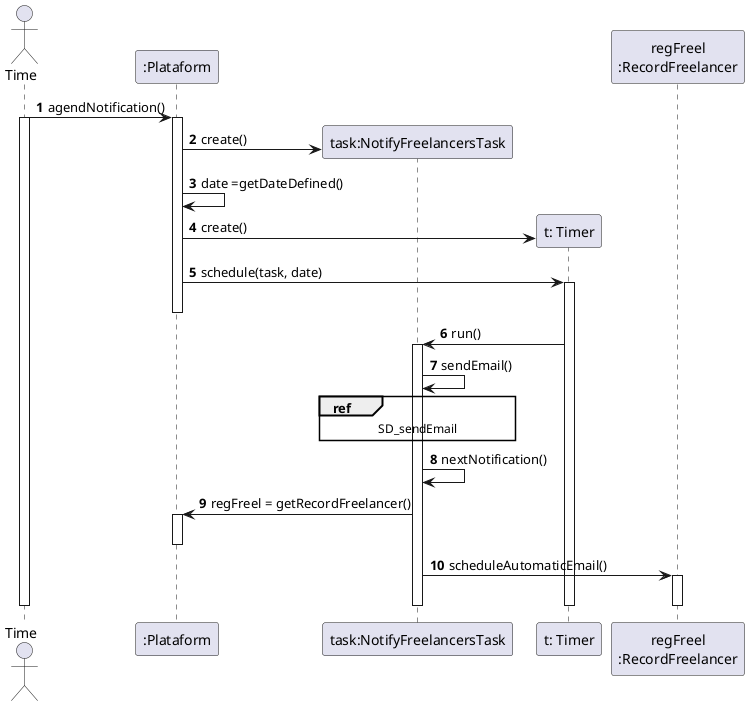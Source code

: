 @startuml
autonumber

actor "Time" as TEMPO

participant ":Plataform" as PLAT
participant "task:NotifyFreelancersTask" as SCAT
participant "t: Timer" as TIMER
participant "regFreel\n:RecordFreelancer" as RFREEL


TEMPO -> PLAT : agendNotification()
activate TEMPO

activate PLAT
PLAT -> SCAT** : create()
PLAT -> PLAT : date =getDateDefined()
PLAT -> TIMER** : create()
PLAT -> TIMER : schedule(task, date)
activate TIMER
deactivate PLAT

TIMER -> SCAT : run()
activate SCAT
SCAT -> SCAT : sendEmail()

REF over SCAT
SD_sendEmail
end REF

SCAT -> SCAT : nextNotification()


SCAT -> PLAT : regFreel = getRecordFreelancer()
activate PLAT
deactivate PLAT

SCAT -> RFREEL : scheduleAutomaticEmail()
activate RFREEL
deactivate RFREEL

deactivate TIMER
deactivate SCAT
deactivate TEMPO


@enduml